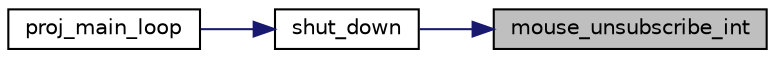 digraph "mouse_unsubscribe_int"
{
 // LATEX_PDF_SIZE
  edge [fontname="Helvetica",fontsize="10",labelfontname="Helvetica",labelfontsize="10"];
  node [fontname="Helvetica",fontsize="10",shape=record];
  rankdir="RL";
  Node1 [label="mouse_unsubscribe_int",height=0.2,width=0.4,color="black", fillcolor="grey75", style="filled", fontcolor="black",tooltip="Unsubscribes mouse interrupts."];
  Node1 -> Node2 [dir="back",color="midnightblue",fontsize="10",style="solid",fontname="Helvetica"];
  Node2 [label="shut_down",height=0.2,width=0.4,color="black", fillcolor="white", style="filled",URL="$main_8c.html#aaf4aa1a3f576a119548e3a778b3dc92e",tooltip=" "];
  Node2 -> Node3 [dir="back",color="midnightblue",fontsize="10",style="solid",fontname="Helvetica"];
  Node3 [label="proj_main_loop",height=0.2,width=0.4,color="black", fillcolor="white", style="filled",URL="$main_8c.html#a2a16f651eccbd248e1ad3b3b924b143b",tooltip=" "];
}
